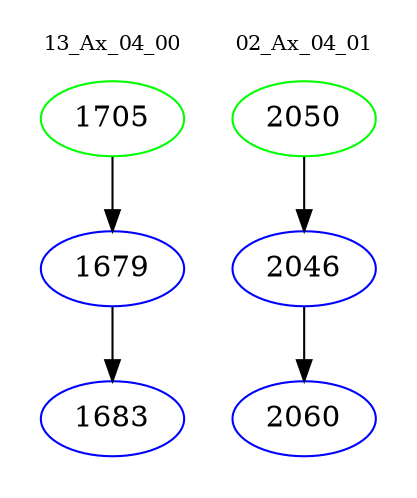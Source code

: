 digraph{
subgraph cluster_0 {
color = white
label = "13_Ax_04_00";
fontsize=10;
T0_1705 [label="1705", color="green"]
T0_1705 -> T0_1679 [color="black"]
T0_1679 [label="1679", color="blue"]
T0_1679 -> T0_1683 [color="black"]
T0_1683 [label="1683", color="blue"]
}
subgraph cluster_1 {
color = white
label = "02_Ax_04_01";
fontsize=10;
T1_2050 [label="2050", color="green"]
T1_2050 -> T1_2046 [color="black"]
T1_2046 [label="2046", color="blue"]
T1_2046 -> T1_2060 [color="black"]
T1_2060 [label="2060", color="blue"]
}
}
